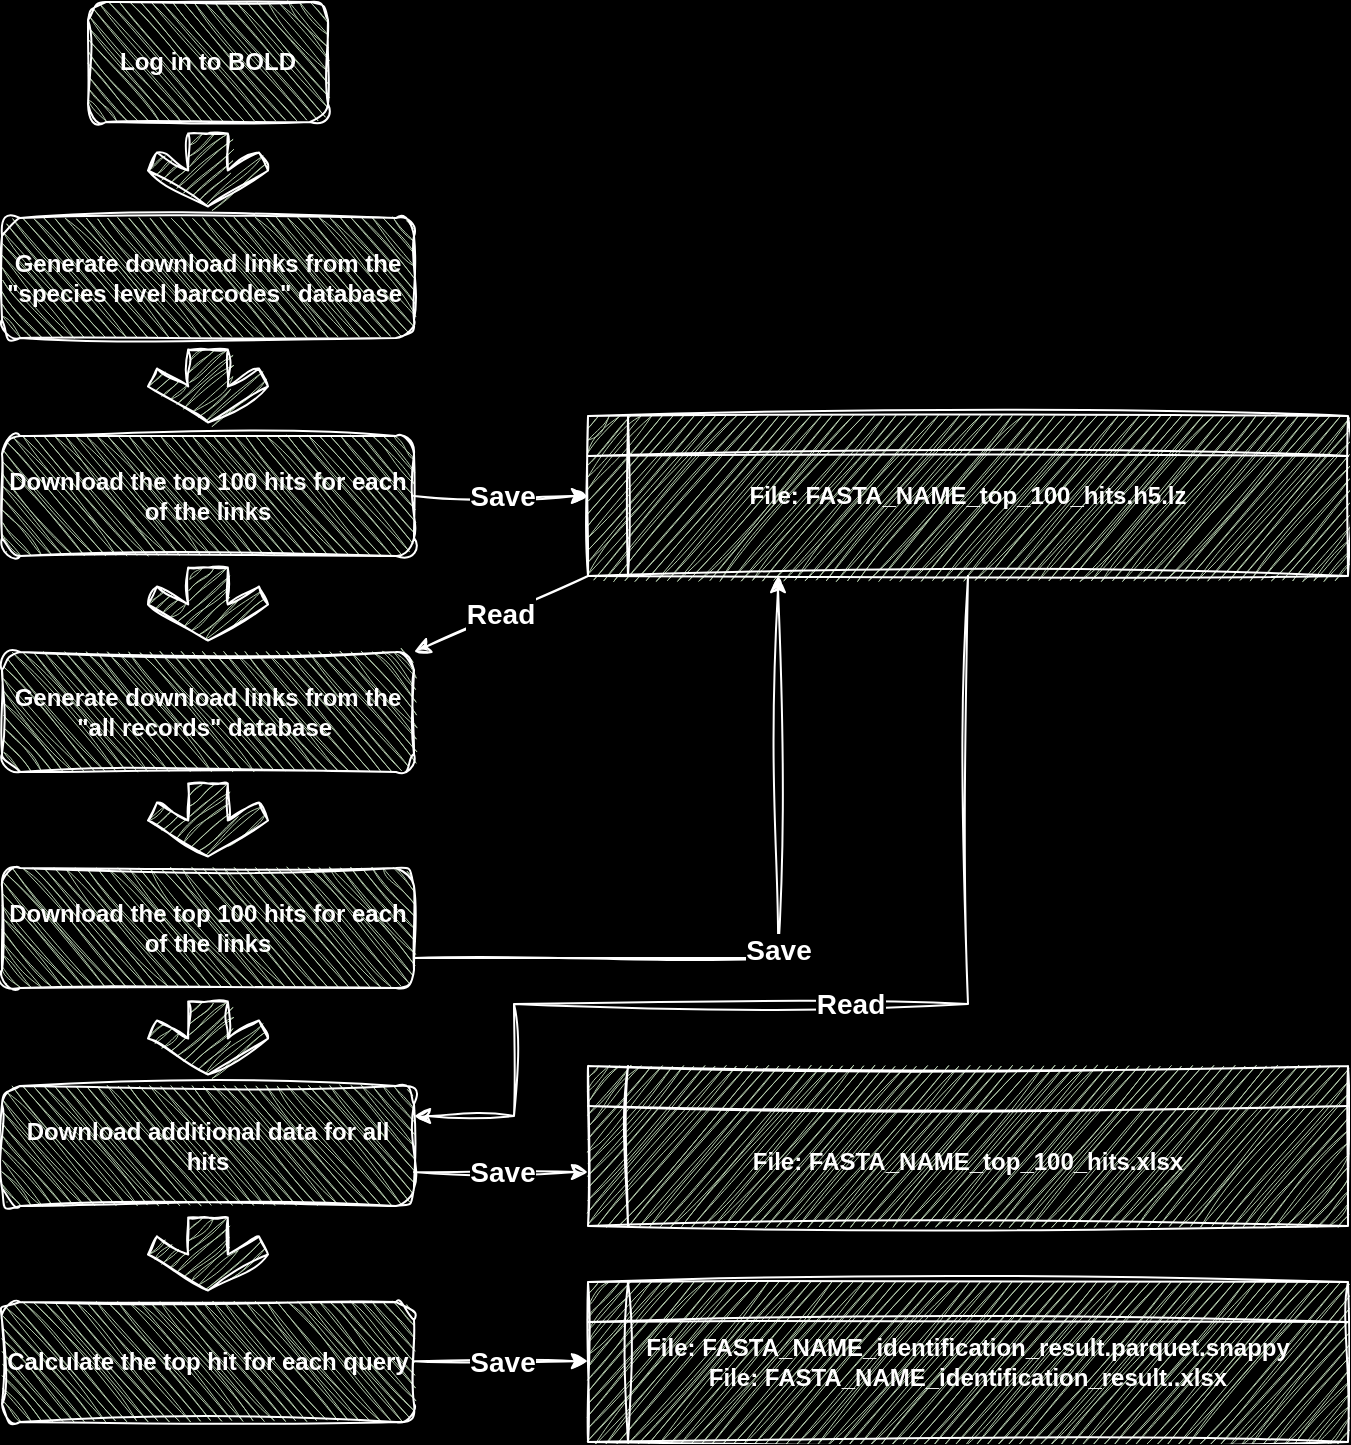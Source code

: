 <mxfile version="24.6.4" type="github">
  <diagram name="Seite-1" id="E304glDuHv-My9nMEjOT">
    <mxGraphModel dx="1434" dy="738" grid="0" gridSize="10" guides="1" tooltips="1" connect="1" arrows="1" fold="1" page="1" pageScale="1" pageWidth="827" pageHeight="1169" background="#000000" math="0" shadow="0">
      <root>
        <mxCell id="0" />
        <mxCell id="1" parent="0" />
        <mxCell id="v3sZ_OI-lQdHN_WBkO5k-1" value="&lt;b&gt;&lt;font color=&quot;#ffffff&quot; face=&quot;Helvetica&quot;&gt;Log in to BOLD&lt;/font&gt;&lt;/b&gt;" style="rounded=1;whiteSpace=wrap;html=1;flipV=1;labelBackgroundColor=none;fillColor=#B2C9AB;strokeColor=#ffffff;fontColor=#000000;glass=0;shadow=0;sketch=1;curveFitting=1;jiggle=2;" parent="1" vertex="1">
          <mxGeometry x="80" y="40" width="120" height="60" as="geometry" />
        </mxCell>
        <mxCell id="v3sZ_OI-lQdHN_WBkO5k-2" value="&lt;b&gt;&lt;font color=&quot;#ffffff&quot;&gt;Generate download links from the &quot;species level barcodes&quot; database&amp;nbsp;&lt;/font&gt;&lt;/b&gt;" style="rounded=1;whiteSpace=wrap;html=1;flipV=1;labelBackgroundColor=none;fillColor=#B2C9AB;strokeColor=#ffffff;fontColor=#000000;sketch=1;curveFitting=1;jiggle=2;" parent="1" vertex="1">
          <mxGeometry x="37" y="148" width="206" height="60" as="geometry" />
        </mxCell>
        <mxCell id="v3sZ_OI-lQdHN_WBkO5k-3" value="&lt;b&gt;&lt;font color=&quot;#ffffff&quot;&gt;Download the top 100 hits for each of the links&lt;/font&gt;&lt;/b&gt;" style="rounded=1;whiteSpace=wrap;html=1;flipV=1;labelBackgroundColor=none;fillColor=#B2C9AB;strokeColor=#ffffff;fontColor=#000000;sketch=1;curveFitting=1;jiggle=2;" parent="1" vertex="1">
          <mxGeometry x="37" y="257" width="206" height="60" as="geometry" />
        </mxCell>
        <mxCell id="v3sZ_OI-lQdHN_WBkO5k-24" value="&lt;b&gt;&lt;font color=&quot;#ffffff&quot;&gt;File: FASTA_NAME_top_100_hits.h5.lz&lt;/font&gt;&lt;/b&gt;" style="shape=internalStorage;whiteSpace=wrap;html=1;backgroundOutline=1;labelBackgroundColor=none;fillColor=#B2C9AB;strokeColor=#FFFFFF;fontColor=#000000;sketch=1;curveFitting=1;jiggle=2;" parent="1" vertex="1">
          <mxGeometry x="330" y="247" width="380" height="80" as="geometry" />
        </mxCell>
        <mxCell id="v3sZ_OI-lQdHN_WBkO5k-28" value="" style="html=1;shadow=0;dashed=0;align=center;verticalAlign=middle;shape=mxgraph.arrows2.sharpArrow2;dy1=0.67;dx1=18;dx2=18;dy3=0.15;dx3=27;notch=0;rotation=90;flipV=1;labelBackgroundColor=none;fillColor=#B2C9AB;strokeColor=#ffffff;fontColor=#46495D;sketch=1;curveFitting=1;jiggle=2;" parent="1" vertex="1">
          <mxGeometry x="121.75" y="94" width="36.5" height="60" as="geometry" />
        </mxCell>
        <mxCell id="v3sZ_OI-lQdHN_WBkO5k-29" value="" style="html=1;shadow=0;dashed=0;align=center;verticalAlign=middle;shape=mxgraph.arrows2.sharpArrow2;dy1=0.67;dx1=18;dx2=18;dy3=0.15;dx3=27;notch=0;rotation=90;flipV=1;labelBackgroundColor=none;fillColor=#B2C9AB;strokeColor=#ffffff;fontColor=#46495D;sketch=1;curveFitting=1;jiggle=2;" parent="1" vertex="1">
          <mxGeometry x="121.75" y="202" width="36.5" height="60" as="geometry" />
        </mxCell>
        <mxCell id="qcUZMT7_kW-sap-ayvWj-1" value="&lt;b&gt;&lt;font color=&quot;#ffffff&quot;&gt;Generate download links from the &quot;all records&quot; database&amp;nbsp;&lt;/font&gt;&lt;/b&gt;" style="rounded=1;whiteSpace=wrap;html=1;flipV=1;labelBackgroundColor=none;fillColor=#B2C9AB;strokeColor=#ffffff;fontColor=#000000;sketch=1;curveFitting=1;jiggle=2;" parent="1" vertex="1">
          <mxGeometry x="37" y="365" width="206" height="60" as="geometry" />
        </mxCell>
        <mxCell id="qcUZMT7_kW-sap-ayvWj-2" value="" style="html=1;shadow=0;dashed=0;align=center;verticalAlign=middle;shape=mxgraph.arrows2.sharpArrow2;dy1=0.67;dx1=18;dx2=18;dy3=0.15;dx3=27;notch=0;rotation=90;flipV=1;labelBackgroundColor=none;fillColor=#B2C9AB;strokeColor=#ffffff;fontColor=#46495D;sketch=1;curveFitting=1;jiggle=2;" parent="1" vertex="1">
          <mxGeometry x="121.75" y="311" width="36.5" height="60" as="geometry" />
        </mxCell>
        <mxCell id="qcUZMT7_kW-sap-ayvWj-12" value="&lt;b&gt;&lt;font color=&quot;#ffffff&quot;&gt;Download the top 100 hits for each of the links&lt;/font&gt;&lt;/b&gt;" style="rounded=1;whiteSpace=wrap;html=1;flipV=1;labelBackgroundColor=none;fillColor=#B2C9AB;strokeColor=#ffffff;fontColor=#000000;sketch=1;curveFitting=1;jiggle=2;" parent="1" vertex="1">
          <mxGeometry x="37" y="473" width="206" height="60" as="geometry" />
        </mxCell>
        <mxCell id="qcUZMT7_kW-sap-ayvWj-13" value="" style="html=1;shadow=0;dashed=0;align=center;verticalAlign=middle;shape=mxgraph.arrows2.sharpArrow2;dy1=0.67;dx1=18;dx2=18;dy3=0.15;dx3=27;notch=0;rotation=90;flipV=1;labelBackgroundColor=none;fillColor=#B2C9AB;strokeColor=#ffffff;fontColor=#46495D;sketch=1;curveFitting=1;jiggle=2;" parent="1" vertex="1">
          <mxGeometry x="121.75" y="419" width="36.5" height="60" as="geometry" />
        </mxCell>
        <mxCell id="qcUZMT7_kW-sap-ayvWj-19" value="" style="html=1;shadow=0;dashed=0;align=center;verticalAlign=middle;shape=mxgraph.arrows2.sharpArrow2;dy1=0.67;dx1=18;dx2=18;dy3=0.15;dx3=27;notch=0;rotation=90;flipV=1;labelBackgroundColor=none;fillColor=#B2C9AB;strokeColor=#ffffff;fontColor=#46495D;sketch=1;curveFitting=1;jiggle=2;" parent="1" vertex="1">
          <mxGeometry x="121.75" y="528" width="36.5" height="60" as="geometry" />
        </mxCell>
        <mxCell id="qcUZMT7_kW-sap-ayvWj-20" value="&lt;b&gt;&lt;font color=&quot;#ffffff&quot;&gt;Download additional data for all hits&lt;/font&gt;&lt;/b&gt;" style="rounded=1;whiteSpace=wrap;html=1;flipV=1;labelBackgroundColor=none;fillColor=#B2C9AB;strokeColor=#ffffff;fontColor=#000000;sketch=1;curveFitting=1;jiggle=2;" parent="1" vertex="1">
          <mxGeometry x="37" y="582" width="206" height="60" as="geometry" />
        </mxCell>
        <mxCell id="qcUZMT7_kW-sap-ayvWj-23" value="&lt;br&gt;&lt;div&gt;&lt;b&gt;&lt;font color=&quot;#ffffff&quot;&gt;File: FASTA_NAME_top_100_hits.xlsx&lt;/font&gt;&lt;/b&gt;&lt;br&gt;&lt;/div&gt;" style="shape=internalStorage;whiteSpace=wrap;html=1;backgroundOutline=1;labelBackgroundColor=none;fillColor=#B2C9AB;strokeColor=#ffffff;fontColor=#000000;sketch=1;curveFitting=1;jiggle=2;" parent="1" vertex="1">
          <mxGeometry x="330" y="572" width="380" height="80" as="geometry" />
        </mxCell>
        <mxCell id="qcUZMT7_kW-sap-ayvWj-26" value="&lt;b&gt;&lt;font color=&quot;#ffffff&quot;&gt;Calculate the top hit for each query&lt;/font&gt;&lt;/b&gt;" style="rounded=1;whiteSpace=wrap;html=1;flipV=1;labelBackgroundColor=none;fillColor=#B2C9AB;strokeColor=#ffffff;fontColor=#000000;sketch=1;curveFitting=1;jiggle=2;" parent="1" vertex="1">
          <mxGeometry x="37" y="690" width="206" height="60" as="geometry" />
        </mxCell>
        <mxCell id="qcUZMT7_kW-sap-ayvWj-27" value="" style="html=1;shadow=0;dashed=0;align=center;verticalAlign=middle;shape=mxgraph.arrows2.sharpArrow2;dy1=0.67;dx1=18;dx2=18;dy3=0.15;dx3=27;notch=0;rotation=90;flipV=1;labelBackgroundColor=none;fillColor=#B2C9AB;strokeColor=#ffffff;fontColor=#46495D;sketch=1;curveFitting=1;jiggle=2;" parent="1" vertex="1">
          <mxGeometry x="121.75" y="636" width="36.5" height="60" as="geometry" />
        </mxCell>
        <mxCell id="qcUZMT7_kW-sap-ayvWj-30" value="&lt;b&gt;&lt;font color=&quot;#ffffff&quot;&gt;File: FASTA_NAME_identification_result.parquet.snappy&lt;/font&gt;&lt;/b&gt;&lt;div&gt;&lt;b&gt;&lt;font color=&quot;#ffffff&quot;&gt;File: FASTA_NAME_identification_result..xlsx&lt;/font&gt;&lt;/b&gt;&lt;br&gt;&lt;/div&gt;" style="shape=internalStorage;whiteSpace=wrap;html=1;backgroundOutline=1;labelBackgroundColor=none;fillColor=#B2C9AB;strokeColor=#ffffff;fontColor=#000000;sketch=1;curveFitting=1;jiggle=2;" parent="1" vertex="1">
          <mxGeometry x="330" y="680" width="380" height="80" as="geometry" />
        </mxCell>
        <mxCell id="3W-dGtz34JTeuM_kxxyQ-8" value="Save" style="endArrow=classic;html=1;rounded=0;strokeColor=#ffffff;labelBackgroundColor=#000000;fontColor=#FFFFFF;fontSize=14;fontStyle=1;sketch=1;curveFitting=1;jiggle=2;exitX=1;exitY=0.5;exitDx=0;exitDy=0;entryX=0;entryY=0.5;entryDx=0;entryDy=0;" parent="1" source="v3sZ_OI-lQdHN_WBkO5k-3" target="v3sZ_OI-lQdHN_WBkO5k-24" edge="1">
          <mxGeometry relative="1" as="geometry">
            <mxPoint x="253" y="188" as="sourcePoint" />
            <mxPoint x="340" y="188" as="targetPoint" />
          </mxGeometry>
        </mxCell>
        <mxCell id="3W-dGtz34JTeuM_kxxyQ-9" value="Read" style="endArrow=classic;html=1;rounded=0;strokeColor=#ffffff;labelBackgroundColor=#000000;fontColor=#FFFFFF;fontSize=14;fontStyle=1;sketch=1;curveFitting=1;jiggle=2;entryX=1;entryY=0;entryDx=0;entryDy=0;exitX=0;exitY=1;exitDx=0;exitDy=0;" parent="1" source="v3sZ_OI-lQdHN_WBkO5k-24" target="qcUZMT7_kW-sap-ayvWj-1" edge="1">
          <mxGeometry relative="1" as="geometry">
            <mxPoint x="340" y="228" as="sourcePoint" />
            <mxPoint x="253" y="267" as="targetPoint" />
          </mxGeometry>
        </mxCell>
        <mxCell id="3W-dGtz34JTeuM_kxxyQ-14" value="Save" style="endArrow=classic;html=1;rounded=0;strokeColor=#ffffff;labelBackgroundColor=#000000;fontColor=#FFFFFF;fontSize=14;fontStyle=1;sketch=1;curveFitting=1;jiggle=2;exitX=1;exitY=0.75;exitDx=0;exitDy=0;entryX=0.25;entryY=1;entryDx=0;entryDy=0;" parent="1" source="qcUZMT7_kW-sap-ayvWj-12" target="v3sZ_OI-lQdHN_WBkO5k-24" edge="1">
          <mxGeometry relative="1" as="geometry">
            <mxPoint x="296" y="512" as="sourcePoint" />
            <mxPoint x="383" y="512" as="targetPoint" />
            <Array as="points">
              <mxPoint x="425" y="518" />
            </Array>
          </mxGeometry>
        </mxCell>
        <mxCell id="3W-dGtz34JTeuM_kxxyQ-15" value="Read" style="endArrow=classic;html=1;rounded=0;strokeColor=#ffffff;labelBackgroundColor=#000000;fontColor=#FFFFFF;fontSize=14;fontStyle=1;sketch=1;curveFitting=1;jiggle=2;entryX=1;entryY=0.25;entryDx=0;entryDy=0;exitX=0.5;exitY=1;exitDx=0;exitDy=0;" parent="1" source="v3sZ_OI-lQdHN_WBkO5k-24" target="qcUZMT7_kW-sap-ayvWj-20" edge="1">
          <mxGeometry relative="1" as="geometry">
            <mxPoint x="326" y="565" as="sourcePoint" />
            <mxPoint x="239" y="604" as="targetPoint" />
            <Array as="points">
              <mxPoint x="520" y="541" />
              <mxPoint x="293" y="541" />
              <mxPoint x="293" y="597" />
            </Array>
          </mxGeometry>
        </mxCell>
        <mxCell id="3W-dGtz34JTeuM_kxxyQ-16" value="Save" style="endArrow=classic;html=1;rounded=0;strokeColor=#ffffff;labelBackgroundColor=#000000;fontColor=#FFFFFF;fontSize=14;fontStyle=1;sketch=1;curveFitting=1;jiggle=2;exitX=1;exitY=0.5;exitDx=0;exitDy=0;entryX=0;entryY=0.5;entryDx=0;entryDy=0;" parent="1" edge="1">
          <mxGeometry relative="1" as="geometry">
            <mxPoint x="243" y="625" as="sourcePoint" />
            <mxPoint x="330" y="625" as="targetPoint" />
          </mxGeometry>
        </mxCell>
        <mxCell id="3W-dGtz34JTeuM_kxxyQ-17" value="Save" style="endArrow=classic;html=1;rounded=0;strokeColor=#ffffff;labelBackgroundColor=#000000;fontColor=#FFFFFF;fontSize=14;fontStyle=1;sketch=1;curveFitting=1;jiggle=2;exitX=1;exitY=0.5;exitDx=0;exitDy=0;entryX=0;entryY=0.5;entryDx=0;entryDy=0;" parent="1" edge="1">
          <mxGeometry relative="1" as="geometry">
            <mxPoint x="243" y="719.58" as="sourcePoint" />
            <mxPoint x="330" y="719.58" as="targetPoint" />
          </mxGeometry>
        </mxCell>
      </root>
    </mxGraphModel>
  </diagram>
</mxfile>
